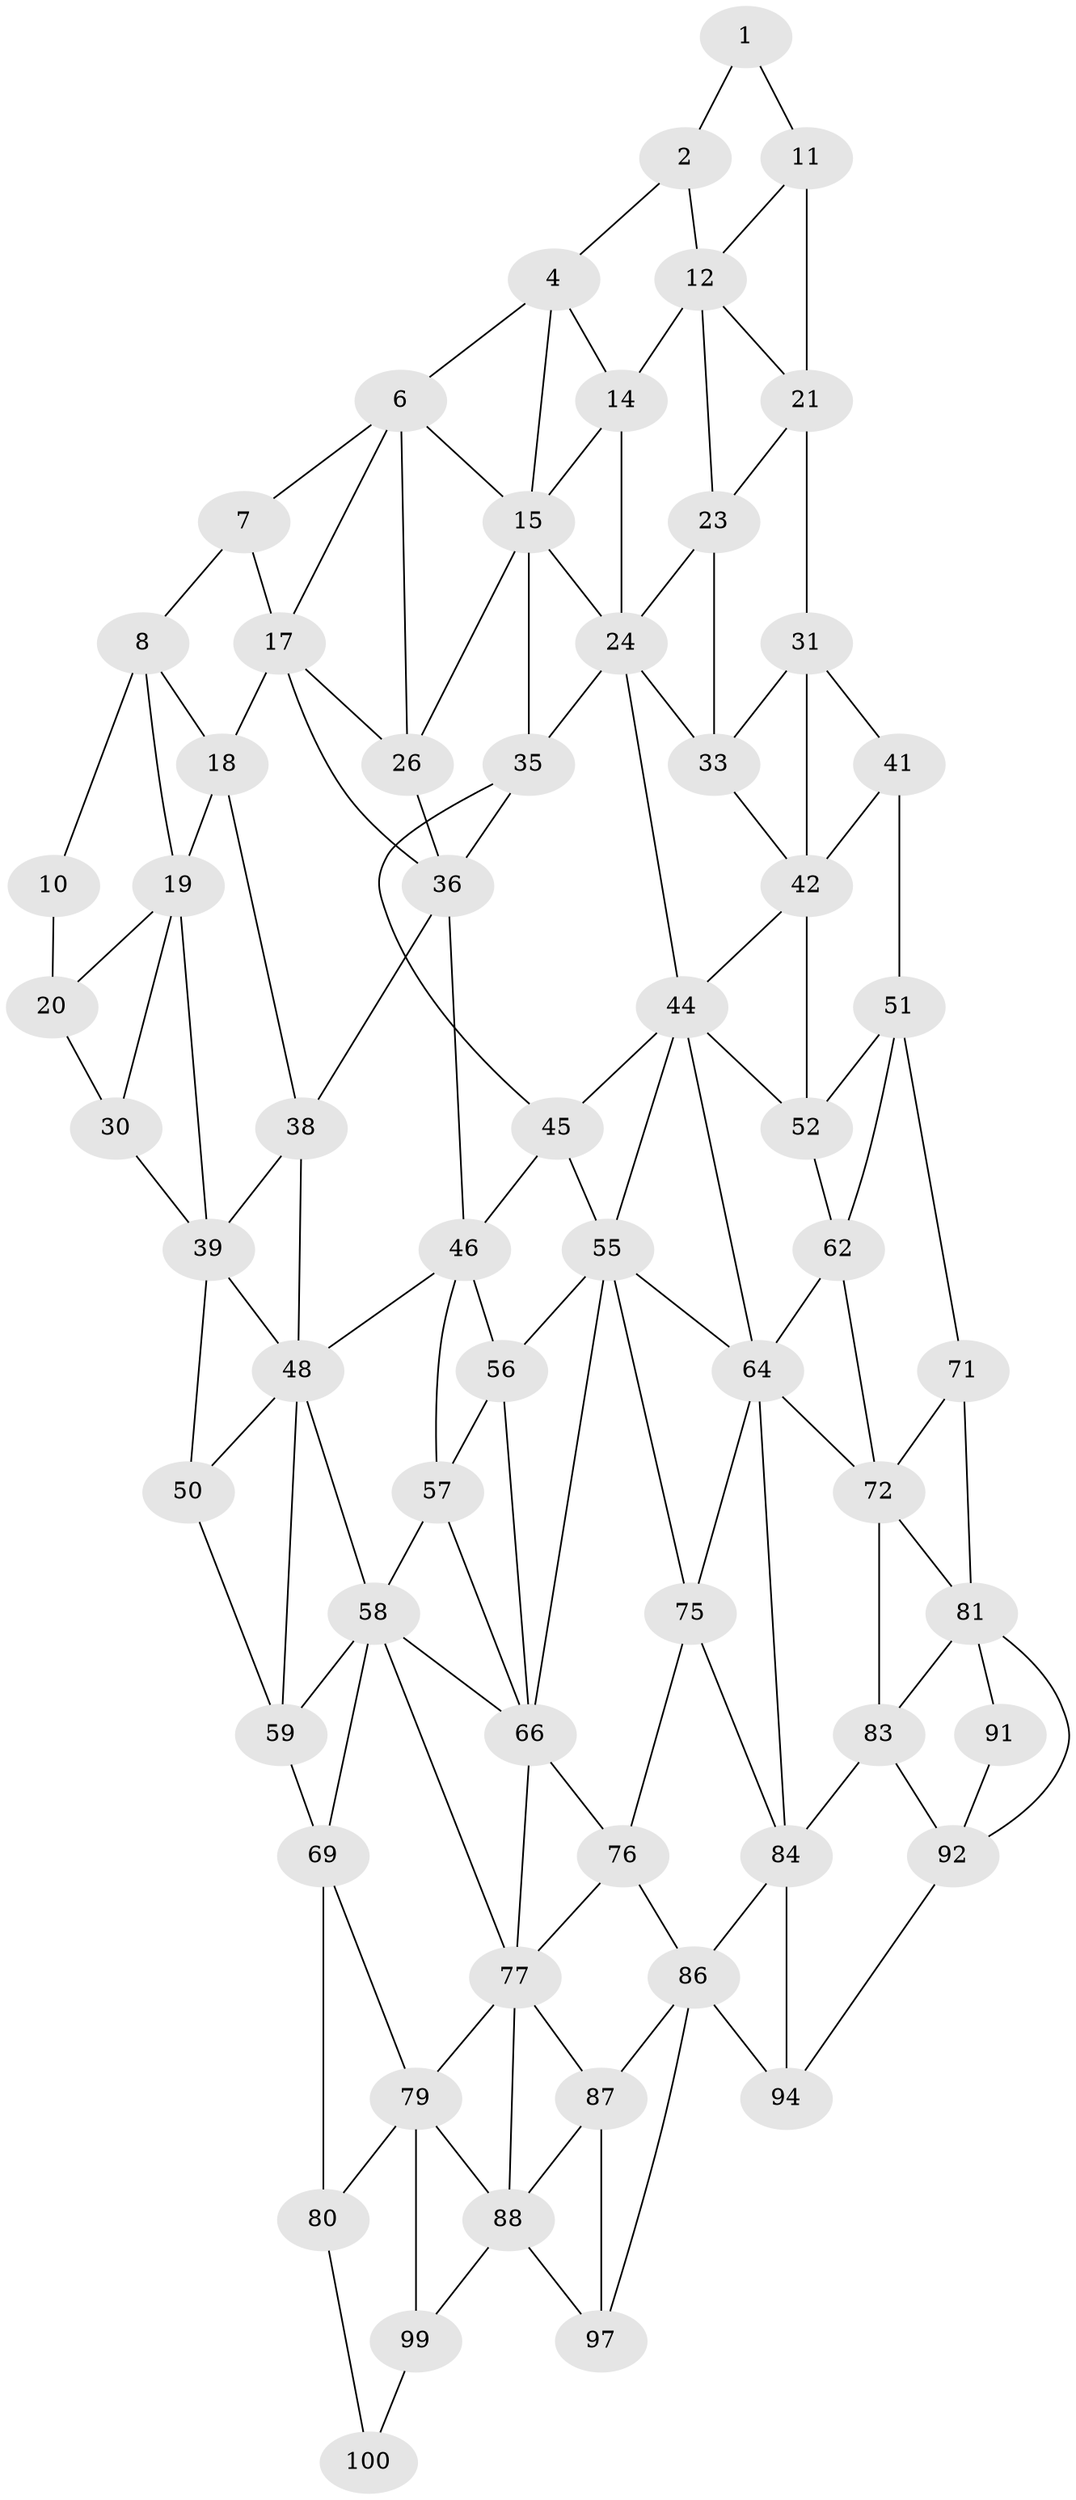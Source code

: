 // original degree distribution, {2: 0.04, 3: 0.32, 4: 0.64}
// Generated by graph-tools (version 1.1) at 2025/11/02/21/25 10:11:12]
// undirected, 63 vertices, 132 edges
graph export_dot {
graph [start="1"]
  node [color=gray90,style=filled];
  1;
  2 [super="+3"];
  4 [super="+5"];
  6 [super="+16"];
  7;
  8 [super="+9"];
  10;
  11;
  12 [super="+13"];
  14;
  15 [super="+25"];
  17 [super="+27"];
  18 [super="+28"];
  19 [super="+29"];
  20;
  21 [super="+22"];
  23;
  24 [super="+34"];
  26;
  30;
  31 [super="+32"];
  33;
  35;
  36 [super="+37"];
  38;
  39 [super="+40"];
  41;
  42 [super="+43"];
  44 [super="+54"];
  45;
  46 [super="+47"];
  48 [super="+49"];
  50;
  51 [super="+61"];
  52 [super="+53"];
  55 [super="+65"];
  56;
  57;
  58 [super="+68"];
  59 [super="+60"];
  62 [super="+63"];
  64 [super="+74"];
  66 [super="+67"];
  69 [super="+70"];
  71;
  72 [super="+73"];
  75;
  76;
  77 [super="+78"];
  79 [super="+89"];
  80 [super="+90"];
  81 [super="+82"];
  83;
  84 [super="+85"];
  86 [super="+96"];
  87;
  88 [super="+98"];
  91;
  92 [super="+93"];
  94 [super="+95"];
  97;
  99;
  100;
  1 -- 11;
  1 -- 2;
  2 -- 12 [weight=2];
  2 -- 4;
  4 -- 14;
  4 -- 6;
  4 -- 15;
  6 -- 7;
  6 -- 17;
  6 -- 26;
  6 -- 15;
  7 -- 17;
  7 -- 8;
  8 -- 18;
  8 -- 10;
  8 -- 19;
  10 -- 20;
  11 -- 21;
  11 -- 12;
  12 -- 14;
  12 -- 23;
  12 -- 21;
  14 -- 24;
  14 -- 15;
  15 -- 24;
  15 -- 26;
  15 -- 35;
  17 -- 18 [weight=2];
  17 -- 26;
  17 -- 36;
  18 -- 19 [weight=2];
  18 -- 38;
  19 -- 20;
  19 -- 30;
  19 -- 39;
  20 -- 30;
  21 -- 31 [weight=2];
  21 -- 23;
  23 -- 33;
  23 -- 24;
  24 -- 33;
  24 -- 35;
  24 -- 44;
  26 -- 36;
  30 -- 39;
  31 -- 41;
  31 -- 33;
  31 -- 42;
  33 -- 42;
  35 -- 45;
  35 -- 36;
  36 -- 46 [weight=2];
  36 -- 38;
  38 -- 48;
  38 -- 39;
  39 -- 50;
  39 -- 48;
  41 -- 51;
  41 -- 42;
  42 -- 52 [weight=2];
  42 -- 44;
  44 -- 45;
  44 -- 64;
  44 -- 52;
  44 -- 55;
  45 -- 55;
  45 -- 46;
  46 -- 56;
  46 -- 48;
  46 -- 57;
  48 -- 58;
  48 -- 50;
  48 -- 59;
  50 -- 59;
  51 -- 52;
  51 -- 62;
  51 -- 71;
  52 -- 62 [weight=2];
  55 -- 56;
  55 -- 64;
  55 -- 66;
  55 -- 75;
  56 -- 66;
  56 -- 57;
  57 -- 58;
  57 -- 66;
  58 -- 59;
  58 -- 69;
  58 -- 66;
  58 -- 77;
  59 -- 69 [weight=2];
  62 -- 72 [weight=2];
  62 -- 64;
  64 -- 75;
  64 -- 84;
  64 -- 72;
  66 -- 76;
  66 -- 77;
  69 -- 79;
  69 -- 80;
  71 -- 81;
  71 -- 72;
  72 -- 81;
  72 -- 83;
  75 -- 76;
  75 -- 84;
  76 -- 86;
  76 -- 77;
  77 -- 87;
  77 -- 88;
  77 -- 79;
  79 -- 80 [weight=2];
  79 -- 88;
  79 -- 99;
  80 -- 100;
  81 -- 91;
  81 -- 83;
  81 -- 92;
  83 -- 84;
  83 -- 92;
  84 -- 94 [weight=2];
  84 -- 86;
  86 -- 87;
  86 -- 97;
  86 -- 94;
  87 -- 97;
  87 -- 88;
  88 -- 97;
  88 -- 99;
  91 -- 92;
  92 -- 94;
  99 -- 100;
}
